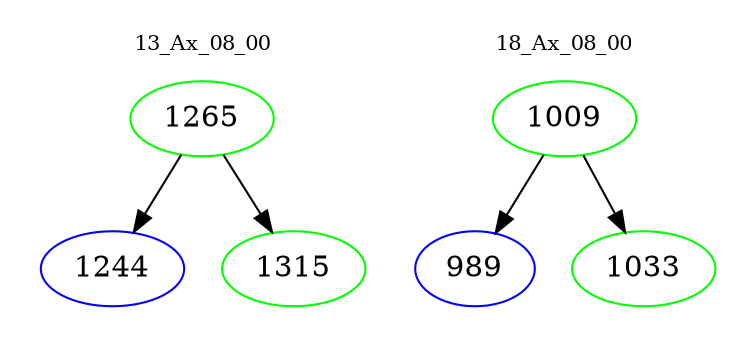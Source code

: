 digraph{
subgraph cluster_0 {
color = white
label = "13_Ax_08_00";
fontsize=10;
T0_1265 [label="1265", color="green"]
T0_1265 -> T0_1244 [color="black"]
T0_1244 [label="1244", color="blue"]
T0_1265 -> T0_1315 [color="black"]
T0_1315 [label="1315", color="green"]
}
subgraph cluster_1 {
color = white
label = "18_Ax_08_00";
fontsize=10;
T1_1009 [label="1009", color="green"]
T1_1009 -> T1_989 [color="black"]
T1_989 [label="989", color="blue"]
T1_1009 -> T1_1033 [color="black"]
T1_1033 [label="1033", color="green"]
}
}
